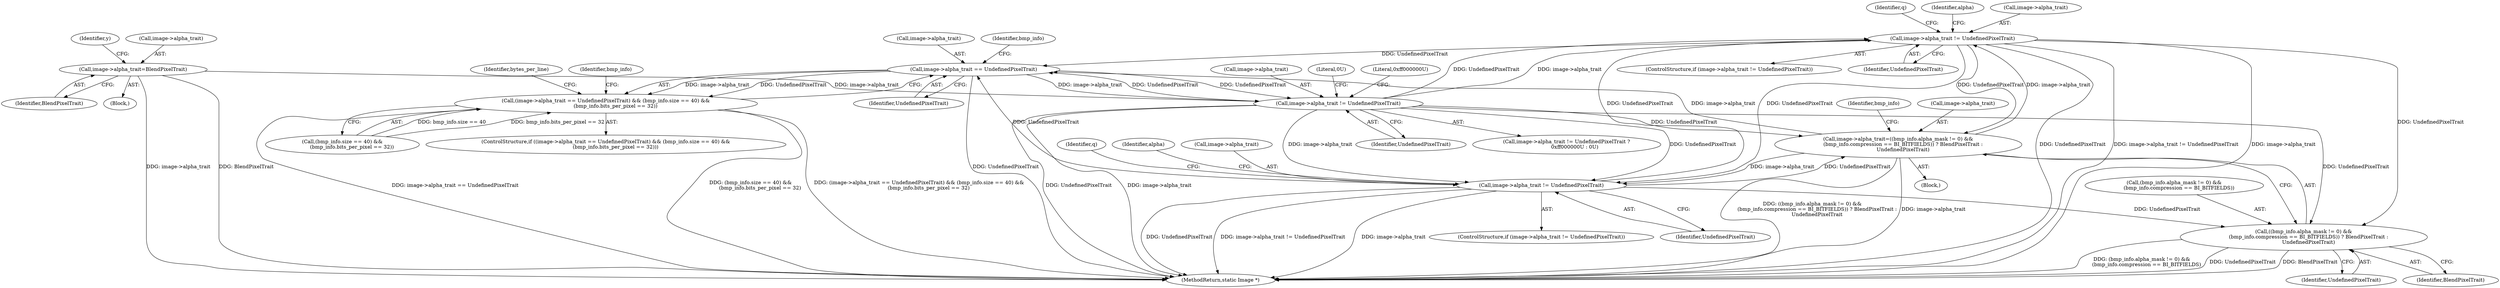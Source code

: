 digraph "0_ImageMagick_db0add932fb850d762b02604ca3053b7d7ab6deb@pointer" {
"1003670" [label="(Call,image->alpha_trait != UndefinedPixelTrait)"];
"1002059" [label="(Call,image->alpha_trait != UndefinedPixelTrait)"];
"1002041" [label="(Call,image->alpha_trait=BlendPixelTrait)"];
"1001966" [label="(Call,image->alpha_trait == UndefinedPixelTrait)"];
"1001400" [label="(Call,image->alpha_trait=((bmp_info.alpha_mask != 0) &&\n      (bmp_info.compression == BI_BITFIELDS)) ? BlendPixelTrait :\n      UndefinedPixelTrait)"];
"1003670" [label="(Call,image->alpha_trait != UndefinedPixelTrait)"];
"1003202" [label="(Call,image->alpha_trait != UndefinedPixelTrait)"];
"1001965" [label="(Call,(image->alpha_trait == UndefinedPixelTrait) && (bmp_info.size == 40) &&\n            (bmp_info.bits_per_pixel == 32))"];
"1001404" [label="(Call,((bmp_info.alpha_mask != 0) &&\n      (bmp_info.compression == BI_BITFIELDS)) ? BlendPixelTrait :\n      UndefinedPixelTrait)"];
"1001405" [label="(Call,(bmp_info.alpha_mask != 0) &&\n      (bmp_info.compression == BI_BITFIELDS))"];
"1003206" [label="(Identifier,UndefinedPixelTrait)"];
"1001400" [label="(Call,image->alpha_trait=((bmp_info.alpha_mask != 0) &&\n      (bmp_info.compression == BI_BITFIELDS)) ? BlendPixelTrait :\n      UndefinedPixelTrait)"];
"1003945" [label="(MethodReturn,static Image *)"];
"1001416" [label="(Identifier,BlendPixelTrait)"];
"1003242" [label="(Identifier,q)"];
"1001970" [label="(Identifier,UndefinedPixelTrait)"];
"1001966" [label="(Call,image->alpha_trait == UndefinedPixelTrait)"];
"1002047" [label="(Identifier,y)"];
"1001971" [label="(Call,(bmp_info.size == 40) &&\n            (bmp_info.bits_per_pixel == 32))"];
"1003708" [label="(Identifier,q)"];
"1002060" [label="(Call,image->alpha_trait)"];
"1001967" [label="(Call,image->alpha_trait)"];
"1002059" [label="(Call,image->alpha_trait != UndefinedPixelTrait)"];
"1001401" [label="(Call,image->alpha_trait)"];
"1002042" [label="(Call,image->alpha_trait)"];
"1001421" [label="(Identifier,bmp_info)"];
"1002065" [label="(Literal,0U)"];
"1001965" [label="(Call,(image->alpha_trait == UndefinedPixelTrait) && (bmp_info.size == 40) &&\n            (bmp_info.bits_per_pixel == 32))"];
"1002056" [label="(Identifier,bmp_info)"];
"1001974" [label="(Identifier,bmp_info)"];
"1003669" [label="(ControlStructure,if (image->alpha_trait != UndefinedPixelTrait))"];
"1001984" [label="(Identifier,bytes_per_line)"];
"1003202" [label="(Call,image->alpha_trait != UndefinedPixelTrait)"];
"1002041" [label="(Call,image->alpha_trait=BlendPixelTrait)"];
"1001964" [label="(ControlStructure,if ((image->alpha_trait == UndefinedPixelTrait) && (bmp_info.size == 40) &&\n            (bmp_info.bits_per_pixel == 32)))"];
"1002045" [label="(Identifier,BlendPixelTrait)"];
"1002064" [label="(Literal,0xff000000U)"];
"1003209" [label="(Identifier,alpha)"];
"1002063" [label="(Identifier,UndefinedPixelTrait)"];
"1003677" [label="(Identifier,alpha)"];
"1003674" [label="(Identifier,UndefinedPixelTrait)"];
"1000252" [label="(Block,)"];
"1002040" [label="(Block,)"];
"1002058" [label="(Call,image->alpha_trait != UndefinedPixelTrait ?\n          0xff000000U : 0U)"];
"1001417" [label="(Identifier,UndefinedPixelTrait)"];
"1003670" [label="(Call,image->alpha_trait != UndefinedPixelTrait)"];
"1003201" [label="(ControlStructure,if (image->alpha_trait != UndefinedPixelTrait))"];
"1001404" [label="(Call,((bmp_info.alpha_mask != 0) &&\n      (bmp_info.compression == BI_BITFIELDS)) ? BlendPixelTrait :\n      UndefinedPixelTrait)"];
"1003203" [label="(Call,image->alpha_trait)"];
"1003671" [label="(Call,image->alpha_trait)"];
"1003670" -> "1003669"  [label="AST: "];
"1003670" -> "1003674"  [label="CFG: "];
"1003671" -> "1003670"  [label="AST: "];
"1003674" -> "1003670"  [label="AST: "];
"1003677" -> "1003670"  [label="CFG: "];
"1003708" -> "1003670"  [label="CFG: "];
"1003670" -> "1003945"  [label="DDG: UndefinedPixelTrait"];
"1003670" -> "1003945"  [label="DDG: image->alpha_trait != UndefinedPixelTrait"];
"1003670" -> "1003945"  [label="DDG: image->alpha_trait"];
"1003670" -> "1001400"  [label="DDG: UndefinedPixelTrait"];
"1003670" -> "1001404"  [label="DDG: UndefinedPixelTrait"];
"1003670" -> "1001966"  [label="DDG: UndefinedPixelTrait"];
"1003670" -> "1003202"  [label="DDG: UndefinedPixelTrait"];
"1002059" -> "1003670"  [label="DDG: image->alpha_trait"];
"1002059" -> "1003670"  [label="DDG: UndefinedPixelTrait"];
"1001400" -> "1003670"  [label="DDG: image->alpha_trait"];
"1003202" -> "1003670"  [label="DDG: UndefinedPixelTrait"];
"1002059" -> "1002058"  [label="AST: "];
"1002059" -> "1002063"  [label="CFG: "];
"1002060" -> "1002059"  [label="AST: "];
"1002063" -> "1002059"  [label="AST: "];
"1002064" -> "1002059"  [label="CFG: "];
"1002065" -> "1002059"  [label="CFG: "];
"1002059" -> "1003945"  [label="DDG: image->alpha_trait"];
"1002059" -> "1003945"  [label="DDG: UndefinedPixelTrait"];
"1002059" -> "1001400"  [label="DDG: UndefinedPixelTrait"];
"1002059" -> "1001404"  [label="DDG: UndefinedPixelTrait"];
"1002059" -> "1001966"  [label="DDG: UndefinedPixelTrait"];
"1002041" -> "1002059"  [label="DDG: image->alpha_trait"];
"1001966" -> "1002059"  [label="DDG: image->alpha_trait"];
"1001966" -> "1002059"  [label="DDG: UndefinedPixelTrait"];
"1002059" -> "1003202"  [label="DDG: image->alpha_trait"];
"1002059" -> "1003202"  [label="DDG: UndefinedPixelTrait"];
"1002041" -> "1002040"  [label="AST: "];
"1002041" -> "1002045"  [label="CFG: "];
"1002042" -> "1002041"  [label="AST: "];
"1002045" -> "1002041"  [label="AST: "];
"1002047" -> "1002041"  [label="CFG: "];
"1002041" -> "1003945"  [label="DDG: image->alpha_trait"];
"1002041" -> "1003945"  [label="DDG: BlendPixelTrait"];
"1001966" -> "1001965"  [label="AST: "];
"1001966" -> "1001970"  [label="CFG: "];
"1001967" -> "1001966"  [label="AST: "];
"1001970" -> "1001966"  [label="AST: "];
"1001974" -> "1001966"  [label="CFG: "];
"1001965" -> "1001966"  [label="CFG: "];
"1001966" -> "1003945"  [label="DDG: UndefinedPixelTrait"];
"1001966" -> "1001965"  [label="DDG: image->alpha_trait"];
"1001966" -> "1001965"  [label="DDG: UndefinedPixelTrait"];
"1001400" -> "1001966"  [label="DDG: image->alpha_trait"];
"1003202" -> "1001966"  [label="DDG: UndefinedPixelTrait"];
"1001400" -> "1000252"  [label="AST: "];
"1001400" -> "1001404"  [label="CFG: "];
"1001401" -> "1001400"  [label="AST: "];
"1001404" -> "1001400"  [label="AST: "];
"1001421" -> "1001400"  [label="CFG: "];
"1001400" -> "1003945"  [label="DDG: ((bmp_info.alpha_mask != 0) &&\n      (bmp_info.compression == BI_BITFIELDS)) ? BlendPixelTrait :\n      UndefinedPixelTrait"];
"1001400" -> "1003945"  [label="DDG: image->alpha_trait"];
"1003202" -> "1001400"  [label="DDG: UndefinedPixelTrait"];
"1001400" -> "1003202"  [label="DDG: image->alpha_trait"];
"1003202" -> "1003201"  [label="AST: "];
"1003202" -> "1003206"  [label="CFG: "];
"1003203" -> "1003202"  [label="AST: "];
"1003206" -> "1003202"  [label="AST: "];
"1003209" -> "1003202"  [label="CFG: "];
"1003242" -> "1003202"  [label="CFG: "];
"1003202" -> "1003945"  [label="DDG: image->alpha_trait"];
"1003202" -> "1003945"  [label="DDG: UndefinedPixelTrait"];
"1003202" -> "1003945"  [label="DDG: image->alpha_trait != UndefinedPixelTrait"];
"1003202" -> "1001404"  [label="DDG: UndefinedPixelTrait"];
"1001965" -> "1001964"  [label="AST: "];
"1001965" -> "1001971"  [label="CFG: "];
"1001971" -> "1001965"  [label="AST: "];
"1001984" -> "1001965"  [label="CFG: "];
"1002056" -> "1001965"  [label="CFG: "];
"1001965" -> "1003945"  [label="DDG: image->alpha_trait == UndefinedPixelTrait"];
"1001965" -> "1003945"  [label="DDG: (bmp_info.size == 40) &&\n            (bmp_info.bits_per_pixel == 32)"];
"1001965" -> "1003945"  [label="DDG: (image->alpha_trait == UndefinedPixelTrait) && (bmp_info.size == 40) &&\n            (bmp_info.bits_per_pixel == 32)"];
"1001971" -> "1001965"  [label="DDG: bmp_info.size == 40"];
"1001971" -> "1001965"  [label="DDG: bmp_info.bits_per_pixel == 32"];
"1001404" -> "1001416"  [label="CFG: "];
"1001404" -> "1001417"  [label="CFG: "];
"1001405" -> "1001404"  [label="AST: "];
"1001416" -> "1001404"  [label="AST: "];
"1001417" -> "1001404"  [label="AST: "];
"1001404" -> "1003945"  [label="DDG: (bmp_info.alpha_mask != 0) &&\n      (bmp_info.compression == BI_BITFIELDS)"];
"1001404" -> "1003945"  [label="DDG: UndefinedPixelTrait"];
"1001404" -> "1003945"  [label="DDG: BlendPixelTrait"];
}
